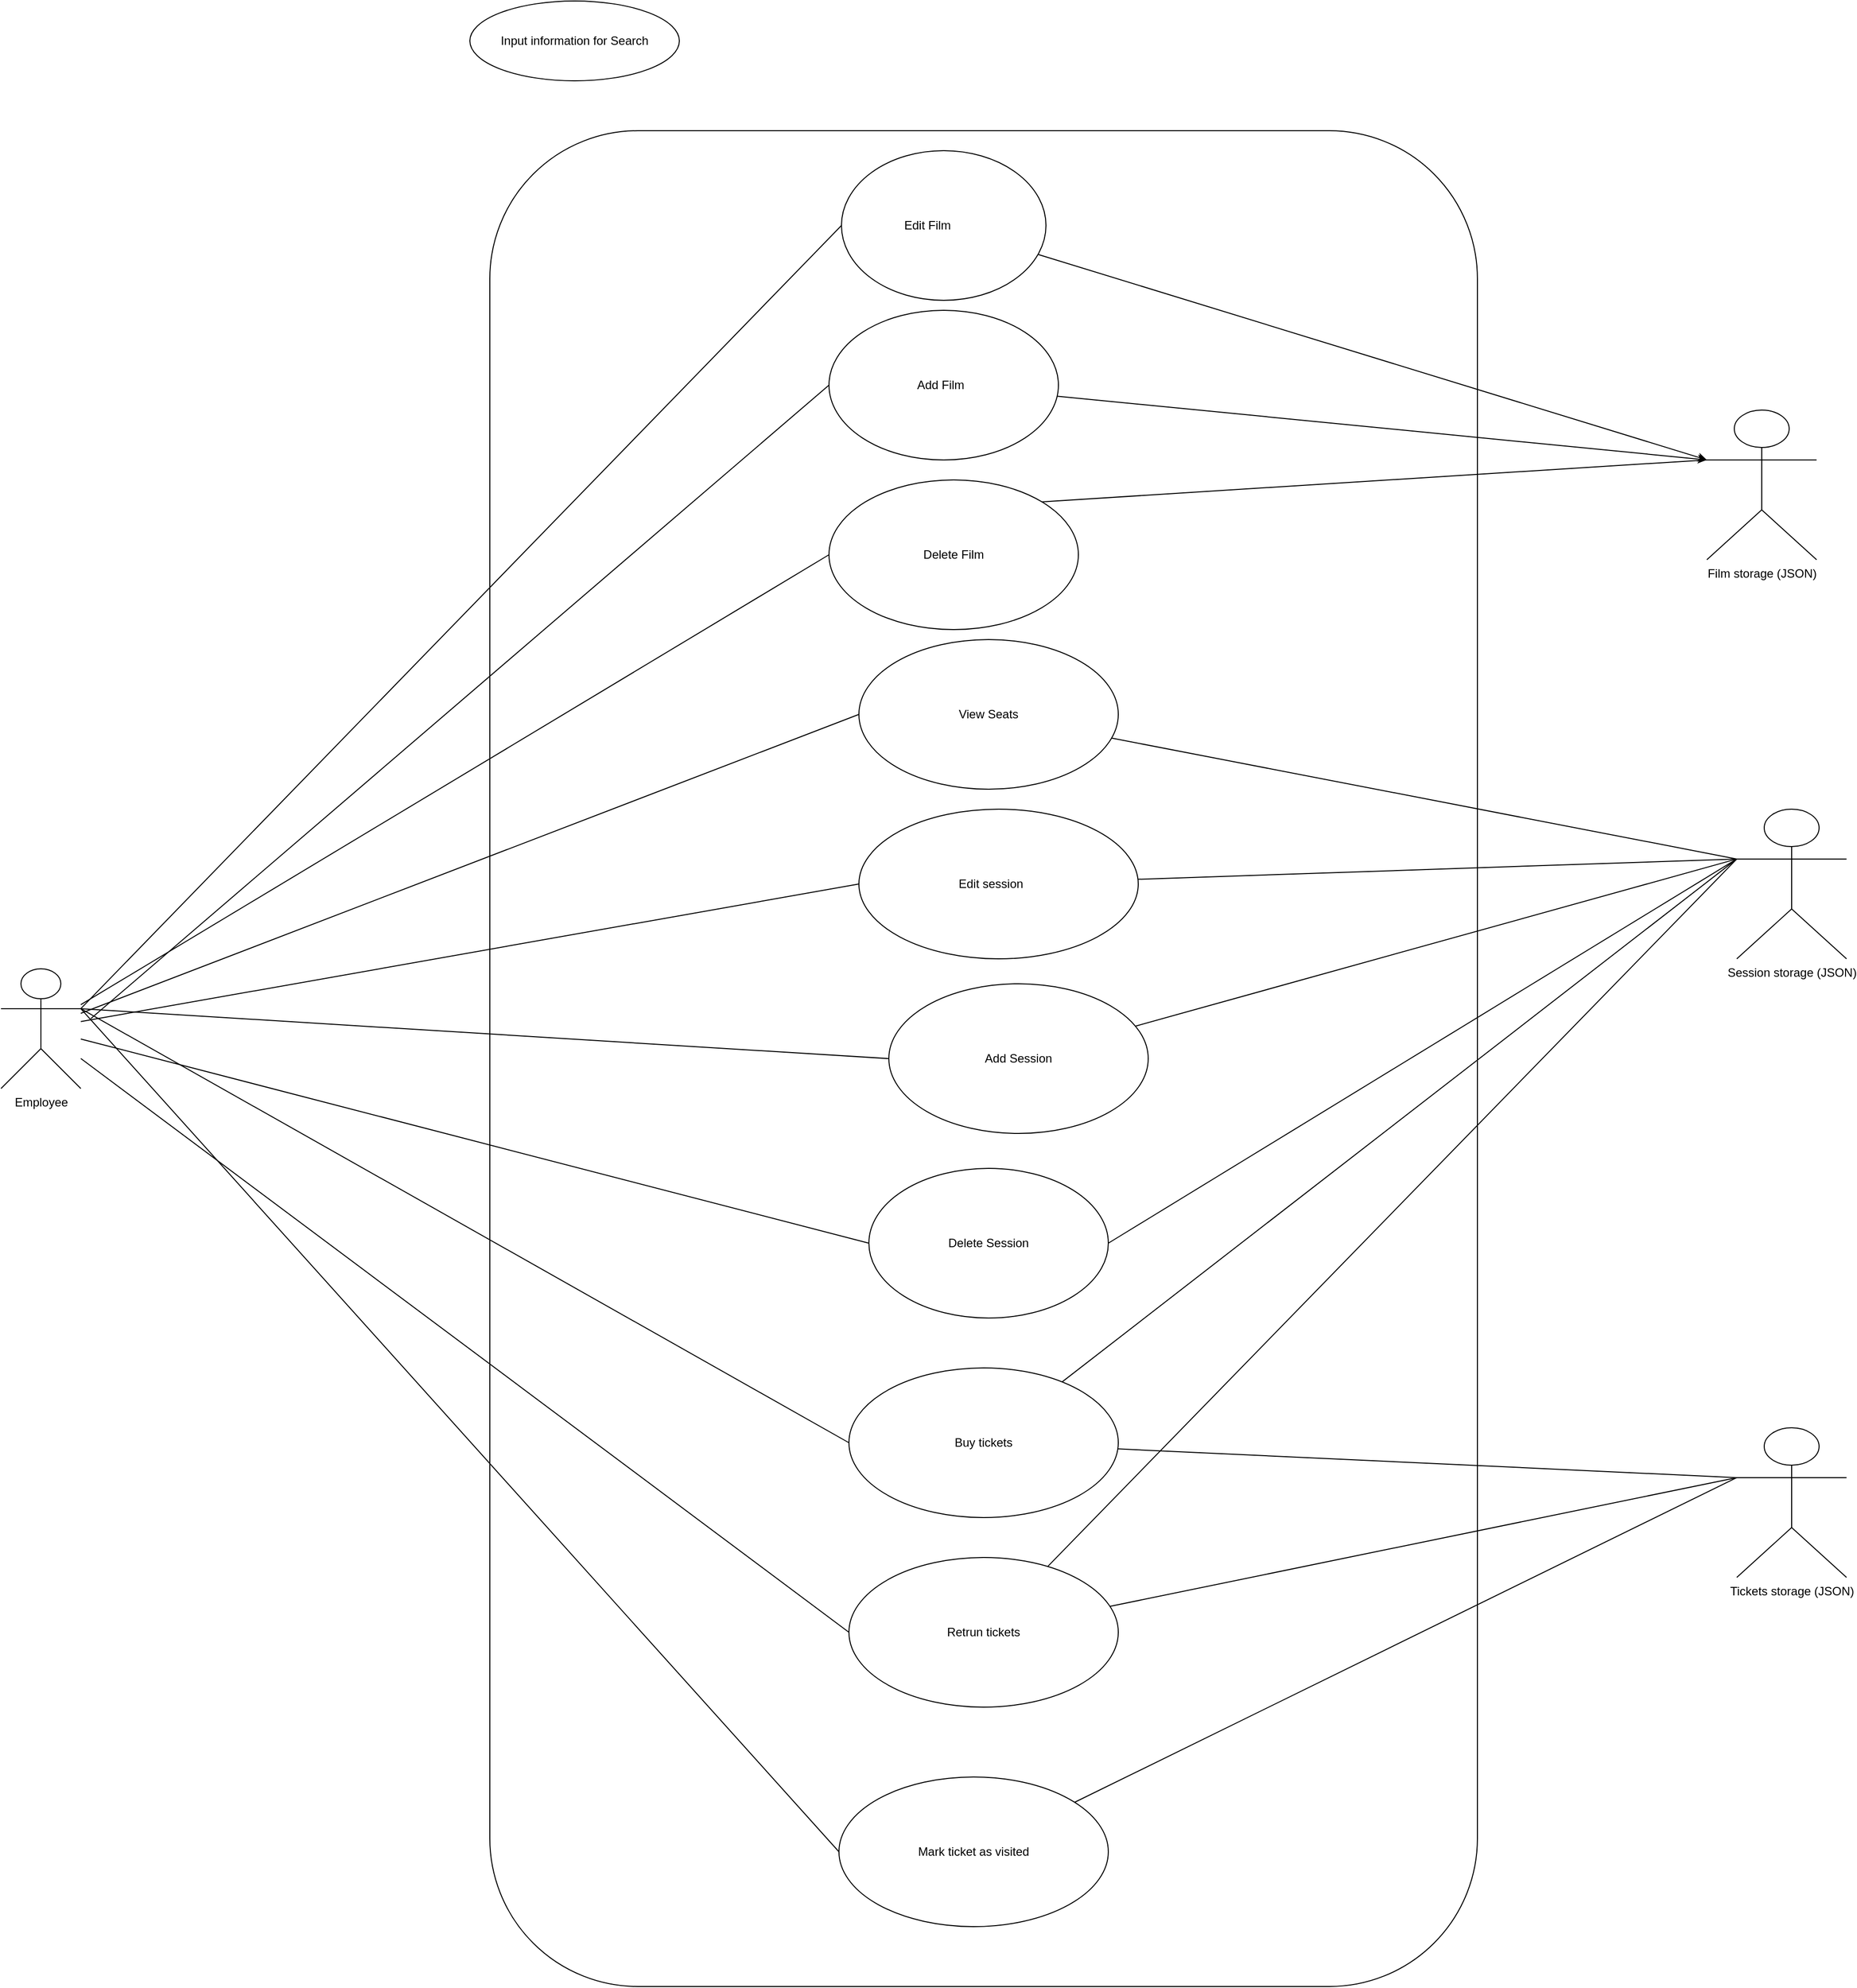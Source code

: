 <mxfile version="22.1.11" type="device">
  <diagram id="knLEHiZ6or30d7whpRMh" name="Страница — 1">
    <mxGraphModel dx="3069" dy="2777" grid="1" gridSize="10" guides="1" tooltips="1" connect="1" arrows="1" fold="1" page="0" pageScale="1" pageWidth="827" pageHeight="1169" background="none" math="0" shadow="0">
      <root>
        <mxCell id="0" />
        <mxCell id="1" parent="0" />
        <mxCell id="3leS1upFtWtPrm7WEBsY-1" value="" style="rounded=1;whiteSpace=wrap;html=1;" vertex="1" parent="1">
          <mxGeometry x="-90" y="-1260" width="990" height="1860" as="geometry" />
        </mxCell>
        <mxCell id="3leS1upFtWtPrm7WEBsY-23" style="rounded=0;orthogonalLoop=1;jettySize=auto;html=1;entryX=0;entryY=0.5;entryDx=0;entryDy=0;endArrow=none;endFill=0;" edge="1" parent="1" source="3leS1upFtWtPrm7WEBsY-3" target="3leS1upFtWtPrm7WEBsY-5">
          <mxGeometry relative="1" as="geometry" />
        </mxCell>
        <mxCell id="3leS1upFtWtPrm7WEBsY-29" style="rounded=0;orthogonalLoop=1;jettySize=auto;html=1;entryX=0;entryY=0.5;entryDx=0;entryDy=0;endArrow=none;endFill=0;" edge="1" parent="1" source="3leS1upFtWtPrm7WEBsY-3" target="3leS1upFtWtPrm7WEBsY-8">
          <mxGeometry relative="1" as="geometry" />
        </mxCell>
        <mxCell id="3leS1upFtWtPrm7WEBsY-30" style="rounded=0;orthogonalLoop=1;jettySize=auto;html=1;exitX=1;exitY=0.333;exitDx=0;exitDy=0;exitPerimeter=0;entryX=0;entryY=0.5;entryDx=0;entryDy=0;endArrow=none;endFill=0;" edge="1" parent="1" source="3leS1upFtWtPrm7WEBsY-3" target="3leS1upFtWtPrm7WEBsY-10">
          <mxGeometry relative="1" as="geometry" />
        </mxCell>
        <mxCell id="3leS1upFtWtPrm7WEBsY-31" style="rounded=0;orthogonalLoop=1;jettySize=auto;html=1;exitX=1;exitY=0.333;exitDx=0;exitDy=0;exitPerimeter=0;entryX=0;entryY=0.5;entryDx=0;entryDy=0;endArrow=none;endFill=0;" edge="1" parent="1" source="3leS1upFtWtPrm7WEBsY-3" target="3leS1upFtWtPrm7WEBsY-9">
          <mxGeometry relative="1" as="geometry" />
        </mxCell>
        <mxCell id="3leS1upFtWtPrm7WEBsY-32" style="rounded=0;orthogonalLoop=1;jettySize=auto;html=1;entryX=0;entryY=0.5;entryDx=0;entryDy=0;endArrow=none;endFill=0;" edge="1" parent="1" source="3leS1upFtWtPrm7WEBsY-3" target="3leS1upFtWtPrm7WEBsY-11">
          <mxGeometry relative="1" as="geometry" />
        </mxCell>
        <mxCell id="3leS1upFtWtPrm7WEBsY-33" style="rounded=0;orthogonalLoop=1;jettySize=auto;html=1;exitX=1;exitY=0.333;exitDx=0;exitDy=0;exitPerimeter=0;entryX=0;entryY=0.5;entryDx=0;entryDy=0;endArrow=none;endFill=0;" edge="1" parent="1" source="3leS1upFtWtPrm7WEBsY-3" target="3leS1upFtWtPrm7WEBsY-12">
          <mxGeometry relative="1" as="geometry" />
        </mxCell>
        <mxCell id="3leS1upFtWtPrm7WEBsY-34" style="rounded=0;orthogonalLoop=1;jettySize=auto;html=1;entryX=0;entryY=0.5;entryDx=0;entryDy=0;endArrow=none;endFill=0;" edge="1" parent="1" target="3leS1upFtWtPrm7WEBsY-13">
          <mxGeometry relative="1" as="geometry">
            <mxPoint x="-490" y="-370" as="sourcePoint" />
          </mxGeometry>
        </mxCell>
        <mxCell id="3leS1upFtWtPrm7WEBsY-35" style="rounded=0;orthogonalLoop=1;jettySize=auto;html=1;entryX=0;entryY=0.5;entryDx=0;entryDy=0;endArrow=none;endFill=0;" edge="1" parent="1" target="3leS1upFtWtPrm7WEBsY-14">
          <mxGeometry relative="1" as="geometry">
            <mxPoint x="-500" y="-380" as="sourcePoint" />
          </mxGeometry>
        </mxCell>
        <mxCell id="3leS1upFtWtPrm7WEBsY-36" style="rounded=0;orthogonalLoop=1;jettySize=auto;html=1;entryX=0;entryY=0.5;entryDx=0;entryDy=0;endArrow=none;endFill=0;" edge="1" parent="1" source="3leS1upFtWtPrm7WEBsY-3" target="3leS1upFtWtPrm7WEBsY-15">
          <mxGeometry relative="1" as="geometry" />
        </mxCell>
        <mxCell id="3leS1upFtWtPrm7WEBsY-53" style="rounded=0;orthogonalLoop=1;jettySize=auto;html=1;entryX=0;entryY=0.5;entryDx=0;entryDy=0;endArrow=none;endFill=0;" edge="1" parent="1" source="3leS1upFtWtPrm7WEBsY-3" target="3leS1upFtWtPrm7WEBsY-51">
          <mxGeometry relative="1" as="geometry" />
        </mxCell>
        <mxCell id="3leS1upFtWtPrm7WEBsY-3" value="Employee" style="shape=umlActor;verticalLabelPosition=bottom;verticalAlign=top;html=1;outlineConnect=0;" vertex="1" parent="1">
          <mxGeometry x="-580" y="-420" width="80" height="120" as="geometry" />
        </mxCell>
        <mxCell id="3leS1upFtWtPrm7WEBsY-5" value="View Seats" style="ellipse;whiteSpace=wrap;html=1;" vertex="1" parent="1">
          <mxGeometry x="280" y="-750" width="260" height="150" as="geometry" />
        </mxCell>
        <mxCell id="3leS1upFtWtPrm7WEBsY-8" value="Retrun tickets" style="ellipse;whiteSpace=wrap;html=1;" vertex="1" parent="1">
          <mxGeometry x="270" y="170" width="270" height="150" as="geometry" />
        </mxCell>
        <mxCell id="3leS1upFtWtPrm7WEBsY-9" value="Edit Film&lt;span style=&quot;white-space: pre;&quot;&gt;&#x9;&lt;/span&gt;&lt;span style=&quot;white-space: pre;&quot;&gt;&#x9;&lt;/span&gt;" style="ellipse;whiteSpace=wrap;html=1;" vertex="1" parent="1">
          <mxGeometry x="262.5" y="-1240" width="205" height="150" as="geometry" />
        </mxCell>
        <mxCell id="3leS1upFtWtPrm7WEBsY-10" value="Buy tickets" style="ellipse;whiteSpace=wrap;html=1;" vertex="1" parent="1">
          <mxGeometry x="270" y="-20" width="270" height="150" as="geometry" />
        </mxCell>
        <mxCell id="3leS1upFtWtPrm7WEBsY-11" value="Edit session&lt;span style=&quot;white-space: pre;&quot;&gt;&#x9;&lt;/span&gt;" style="ellipse;whiteSpace=wrap;html=1;" vertex="1" parent="1">
          <mxGeometry x="280" y="-580" width="280" height="150" as="geometry" />
        </mxCell>
        <mxCell id="3leS1upFtWtPrm7WEBsY-12" value="Mark ticket as visited" style="ellipse;whiteSpace=wrap;html=1;" vertex="1" parent="1">
          <mxGeometry x="260" y="390" width="270" height="150" as="geometry" />
        </mxCell>
        <mxCell id="3leS1upFtWtPrm7WEBsY-13" value="Add Film&lt;span style=&quot;white-space: pre;&quot;&gt;&#x9;&lt;/span&gt;" style="ellipse;whiteSpace=wrap;html=1;" vertex="1" parent="1">
          <mxGeometry x="250" y="-1080" width="230" height="150" as="geometry" />
        </mxCell>
        <mxCell id="3leS1upFtWtPrm7WEBsY-14" value="Add Session" style="ellipse;whiteSpace=wrap;html=1;" vertex="1" parent="1">
          <mxGeometry x="310" y="-405" width="260" height="150" as="geometry" />
        </mxCell>
        <mxCell id="3leS1upFtWtPrm7WEBsY-15" value="Delete Film" style="ellipse;whiteSpace=wrap;html=1;" vertex="1" parent="1">
          <mxGeometry x="250" y="-910" width="250" height="150" as="geometry" />
        </mxCell>
        <mxCell id="3leS1upFtWtPrm7WEBsY-16" value="Film storage (JSON)" style="shape=umlActor;verticalLabelPosition=bottom;verticalAlign=top;html=1;outlineConnect=0;" vertex="1" parent="1">
          <mxGeometry x="1130" y="-980" width="110" height="150" as="geometry" />
        </mxCell>
        <mxCell id="3leS1upFtWtPrm7WEBsY-18" value="Session&amp;nbsp;storage (JSON)" style="shape=umlActor;verticalLabelPosition=bottom;verticalAlign=top;html=1;outlineConnect=0;" vertex="1" parent="1">
          <mxGeometry x="1160" y="-580" width="110" height="150" as="geometry" />
        </mxCell>
        <mxCell id="3leS1upFtWtPrm7WEBsY-22" value="Tickets storage (JSON)" style="shape=umlActor;verticalLabelPosition=bottom;verticalAlign=top;html=1;outlineConnect=0;" vertex="1" parent="1">
          <mxGeometry x="1160" y="40" width="110" height="150" as="geometry" />
        </mxCell>
        <mxCell id="3leS1upFtWtPrm7WEBsY-37" style="rounded=0;orthogonalLoop=1;jettySize=auto;html=1;entryX=0;entryY=0.333;entryDx=0;entryDy=0;entryPerimeter=0;endArrow=none;endFill=0;" edge="1" parent="1" source="3leS1upFtWtPrm7WEBsY-10" target="3leS1upFtWtPrm7WEBsY-18">
          <mxGeometry relative="1" as="geometry" />
        </mxCell>
        <mxCell id="3leS1upFtWtPrm7WEBsY-38" style="rounded=0;orthogonalLoop=1;jettySize=auto;html=1;entryX=0;entryY=0.333;entryDx=0;entryDy=0;entryPerimeter=0;endArrow=none;endFill=0;" edge="1" parent="1" source="3leS1upFtWtPrm7WEBsY-10" target="3leS1upFtWtPrm7WEBsY-22">
          <mxGeometry relative="1" as="geometry" />
        </mxCell>
        <mxCell id="3leS1upFtWtPrm7WEBsY-40" style="rounded=0;orthogonalLoop=1;jettySize=auto;html=1;entryX=0;entryY=0.333;entryDx=0;entryDy=0;entryPerimeter=0;endArrow=none;endFill=0;" edge="1" parent="1" source="3leS1upFtWtPrm7WEBsY-8" target="3leS1upFtWtPrm7WEBsY-18">
          <mxGeometry relative="1" as="geometry" />
        </mxCell>
        <mxCell id="3leS1upFtWtPrm7WEBsY-41" style="rounded=0;orthogonalLoop=1;jettySize=auto;html=1;entryX=0;entryY=0.333;entryDx=0;entryDy=0;entryPerimeter=0;endArrow=none;endFill=0;" edge="1" parent="1" source="3leS1upFtWtPrm7WEBsY-8" target="3leS1upFtWtPrm7WEBsY-22">
          <mxGeometry relative="1" as="geometry" />
        </mxCell>
        <mxCell id="3leS1upFtWtPrm7WEBsY-42" style="rounded=0;orthogonalLoop=1;jettySize=auto;html=1;entryX=0;entryY=0.333;entryDx=0;entryDy=0;entryPerimeter=0;" edge="1" parent="1" source="3leS1upFtWtPrm7WEBsY-9" target="3leS1upFtWtPrm7WEBsY-16">
          <mxGeometry relative="1" as="geometry" />
        </mxCell>
        <mxCell id="3leS1upFtWtPrm7WEBsY-43" style="rounded=0;orthogonalLoop=1;jettySize=auto;html=1;entryX=0;entryY=0.333;entryDx=0;entryDy=0;entryPerimeter=0;endArrow=none;endFill=0;" edge="1" parent="1" source="3leS1upFtWtPrm7WEBsY-5" target="3leS1upFtWtPrm7WEBsY-18">
          <mxGeometry relative="1" as="geometry" />
        </mxCell>
        <mxCell id="3leS1upFtWtPrm7WEBsY-45" style="rounded=0;orthogonalLoop=1;jettySize=auto;html=1;entryX=0;entryY=0.333;entryDx=0;entryDy=0;entryPerimeter=0;endArrow=none;endFill=0;" edge="1" parent="1" source="3leS1upFtWtPrm7WEBsY-11" target="3leS1upFtWtPrm7WEBsY-18">
          <mxGeometry relative="1" as="geometry" />
        </mxCell>
        <mxCell id="3leS1upFtWtPrm7WEBsY-46" style="rounded=0;orthogonalLoop=1;jettySize=auto;html=1;entryX=0;entryY=0.333;entryDx=0;entryDy=0;entryPerimeter=0;endArrow=none;endFill=0;" edge="1" parent="1" source="3leS1upFtWtPrm7WEBsY-12" target="3leS1upFtWtPrm7WEBsY-22">
          <mxGeometry relative="1" as="geometry" />
        </mxCell>
        <mxCell id="3leS1upFtWtPrm7WEBsY-48" style="rounded=0;orthogonalLoop=1;jettySize=auto;html=1;entryX=0;entryY=0.333;entryDx=0;entryDy=0;entryPerimeter=0;endArrow=classic;endFill=1;" edge="1" parent="1" source="3leS1upFtWtPrm7WEBsY-13" target="3leS1upFtWtPrm7WEBsY-16">
          <mxGeometry relative="1" as="geometry" />
        </mxCell>
        <mxCell id="3leS1upFtWtPrm7WEBsY-51" value="Delete Session" style="ellipse;whiteSpace=wrap;html=1;" vertex="1" parent="1">
          <mxGeometry x="290" y="-220" width="240" height="150" as="geometry" />
        </mxCell>
        <mxCell id="3leS1upFtWtPrm7WEBsY-54" style="rounded=0;orthogonalLoop=1;jettySize=auto;html=1;entryX=0;entryY=0.333;entryDx=0;entryDy=0;entryPerimeter=0;endArrow=none;endFill=0;" edge="1" parent="1" source="3leS1upFtWtPrm7WEBsY-14" target="3leS1upFtWtPrm7WEBsY-18">
          <mxGeometry relative="1" as="geometry" />
        </mxCell>
        <mxCell id="3leS1upFtWtPrm7WEBsY-55" style="rounded=0;orthogonalLoop=1;jettySize=auto;html=1;entryX=0;entryY=0.333;entryDx=0;entryDy=0;entryPerimeter=0;endArrow=none;endFill=0;exitX=1;exitY=0;exitDx=0;exitDy=0;" edge="1" parent="1" source="3leS1upFtWtPrm7WEBsY-15" target="3leS1upFtWtPrm7WEBsY-16">
          <mxGeometry relative="1" as="geometry" />
        </mxCell>
        <mxCell id="3leS1upFtWtPrm7WEBsY-56" style="rounded=0;orthogonalLoop=1;jettySize=auto;html=1;endArrow=none;endFill=0;exitX=1;exitY=0.5;exitDx=0;exitDy=0;entryX=0;entryY=0.333;entryDx=0;entryDy=0;entryPerimeter=0;" edge="1" parent="1" source="3leS1upFtWtPrm7WEBsY-51" target="3leS1upFtWtPrm7WEBsY-18">
          <mxGeometry relative="1" as="geometry">
            <mxPoint x="509.881" y="440.005" as="sourcePoint" />
            <mxPoint x="1170" y="-600" as="targetPoint" />
          </mxGeometry>
        </mxCell>
        <mxCell id="3leS1upFtWtPrm7WEBsY-57" value="Input information for Search" style="ellipse;whiteSpace=wrap;html=1;" vertex="1" parent="1">
          <mxGeometry x="-110" y="-1390" width="210" height="80" as="geometry" />
        </mxCell>
      </root>
    </mxGraphModel>
  </diagram>
</mxfile>
